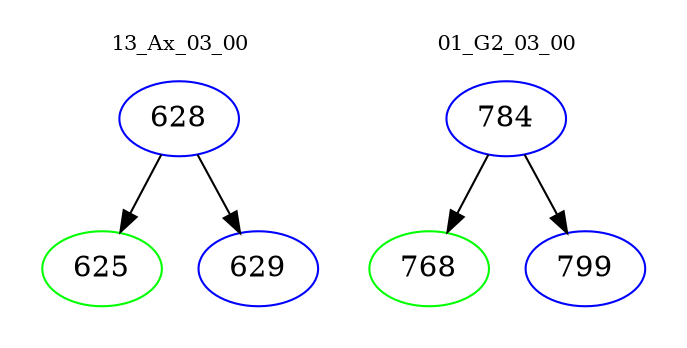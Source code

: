digraph{
subgraph cluster_0 {
color = white
label = "13_Ax_03_00";
fontsize=10;
T0_628 [label="628", color="blue"]
T0_628 -> T0_625 [color="black"]
T0_625 [label="625", color="green"]
T0_628 -> T0_629 [color="black"]
T0_629 [label="629", color="blue"]
}
subgraph cluster_1 {
color = white
label = "01_G2_03_00";
fontsize=10;
T1_784 [label="784", color="blue"]
T1_784 -> T1_768 [color="black"]
T1_768 [label="768", color="green"]
T1_784 -> T1_799 [color="black"]
T1_799 [label="799", color="blue"]
}
}
